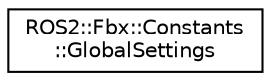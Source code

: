 digraph "Graphical Class Hierarchy"
{
 // LATEX_PDF_SIZE
  edge [fontname="Helvetica",fontsize="10",labelfontname="Helvetica",labelfontsize="10"];
  node [fontname="Helvetica",fontsize="10",shape=record];
  rankdir="LR";
  Node0 [label="ROS2::Fbx::Constants\l::GlobalSettings",height=0.2,width=0.4,color="black", fillcolor="white", style="filled",URL="$struct_r_o_s2_1_1_fbx_1_1_constants_1_1_global_settings.html",tooltip=" "];
}
